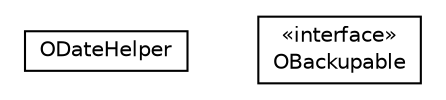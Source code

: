 #!/usr/local/bin/dot
#
# Class diagram 
# Generated by UMLGraph version R5_6-24-gf6e263 (http://www.umlgraph.org/)
#

digraph G {
	edge [fontname="Helvetica",fontsize=10,labelfontname="Helvetica",labelfontsize=10];
	node [fontname="Helvetica",fontsize=10,shape=plaintext];
	nodesep=0.25;
	ranksep=0.5;
	// com.orientechnologies.orient.core.util.ODateHelper
	c245101 [label=<<table title="com.orientechnologies.orient.core.util.ODateHelper" border="0" cellborder="1" cellspacing="0" cellpadding="2" port="p" href="./ODateHelper.html">
		<tr><td><table border="0" cellspacing="0" cellpadding="1">
<tr><td align="center" balign="center"> ODateHelper </td></tr>
		</table></td></tr>
		</table>>, URL="./ODateHelper.html", fontname="Helvetica", fontcolor="black", fontsize=10.0];
	// com.orientechnologies.orient.core.util.OBackupable
	c245102 [label=<<table title="com.orientechnologies.orient.core.util.OBackupable" border="0" cellborder="1" cellspacing="0" cellpadding="2" port="p" href="./OBackupable.html">
		<tr><td><table border="0" cellspacing="0" cellpadding="1">
<tr><td align="center" balign="center"> &#171;interface&#187; </td></tr>
<tr><td align="center" balign="center"> OBackupable </td></tr>
		</table></td></tr>
		</table>>, URL="./OBackupable.html", fontname="Helvetica", fontcolor="black", fontsize=10.0];
}

